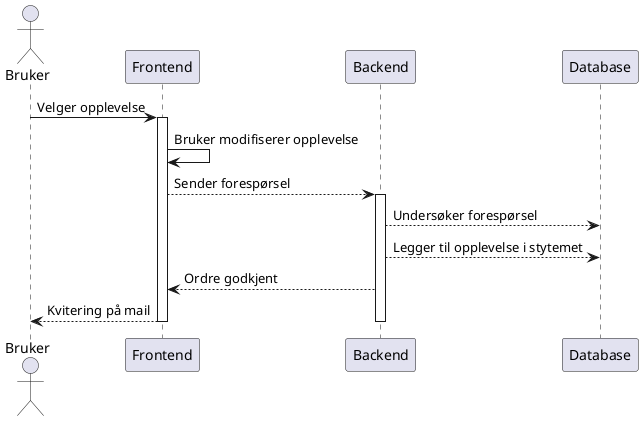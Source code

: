 @startuml Sekvensdiagram
actor Bruker
participant Frontend
participant Backend
participant Database

Bruker -> Frontend: Velger opplevelse
activate Frontend
Frontend -> Frontend: Bruker modifiserer opplevelse
Frontend --> Backend: Sender forespørsel
activate Backend
Backend --> Database: Undersøker forespørsel
Backend --> Database: Legger til opplevelse i stytemet
Frontend <-- Backend: Ordre godkjent
Frontend --> Bruker: Kvitering på mail
deactivate Backend
deactivate Frontend